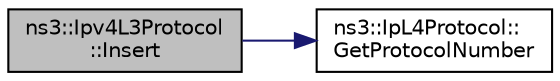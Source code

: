 digraph "ns3::Ipv4L3Protocol::Insert"
{
 // LATEX_PDF_SIZE
  edge [fontname="Helvetica",fontsize="10",labelfontname="Helvetica",labelfontsize="10"];
  node [fontname="Helvetica",fontsize="10",shape=record];
  rankdir="LR";
  Node1 [label="ns3::Ipv4L3Protocol\l::Insert",height=0.2,width=0.4,color="black", fillcolor="grey75", style="filled", fontcolor="black",tooltip="Add a L4 protocol to a specific interface."];
  Node1 -> Node2 [color="midnightblue",fontsize="10",style="solid",fontname="Helvetica"];
  Node2 [label="ns3::IpL4Protocol::\lGetProtocolNumber",height=0.2,width=0.4,color="black", fillcolor="white", style="filled",URL="$classns3_1_1_ip_l4_protocol.html#aa5b2c5a670f5304b1a36b890ea858977",tooltip="Returns the protocol number of this protocol."];
}
